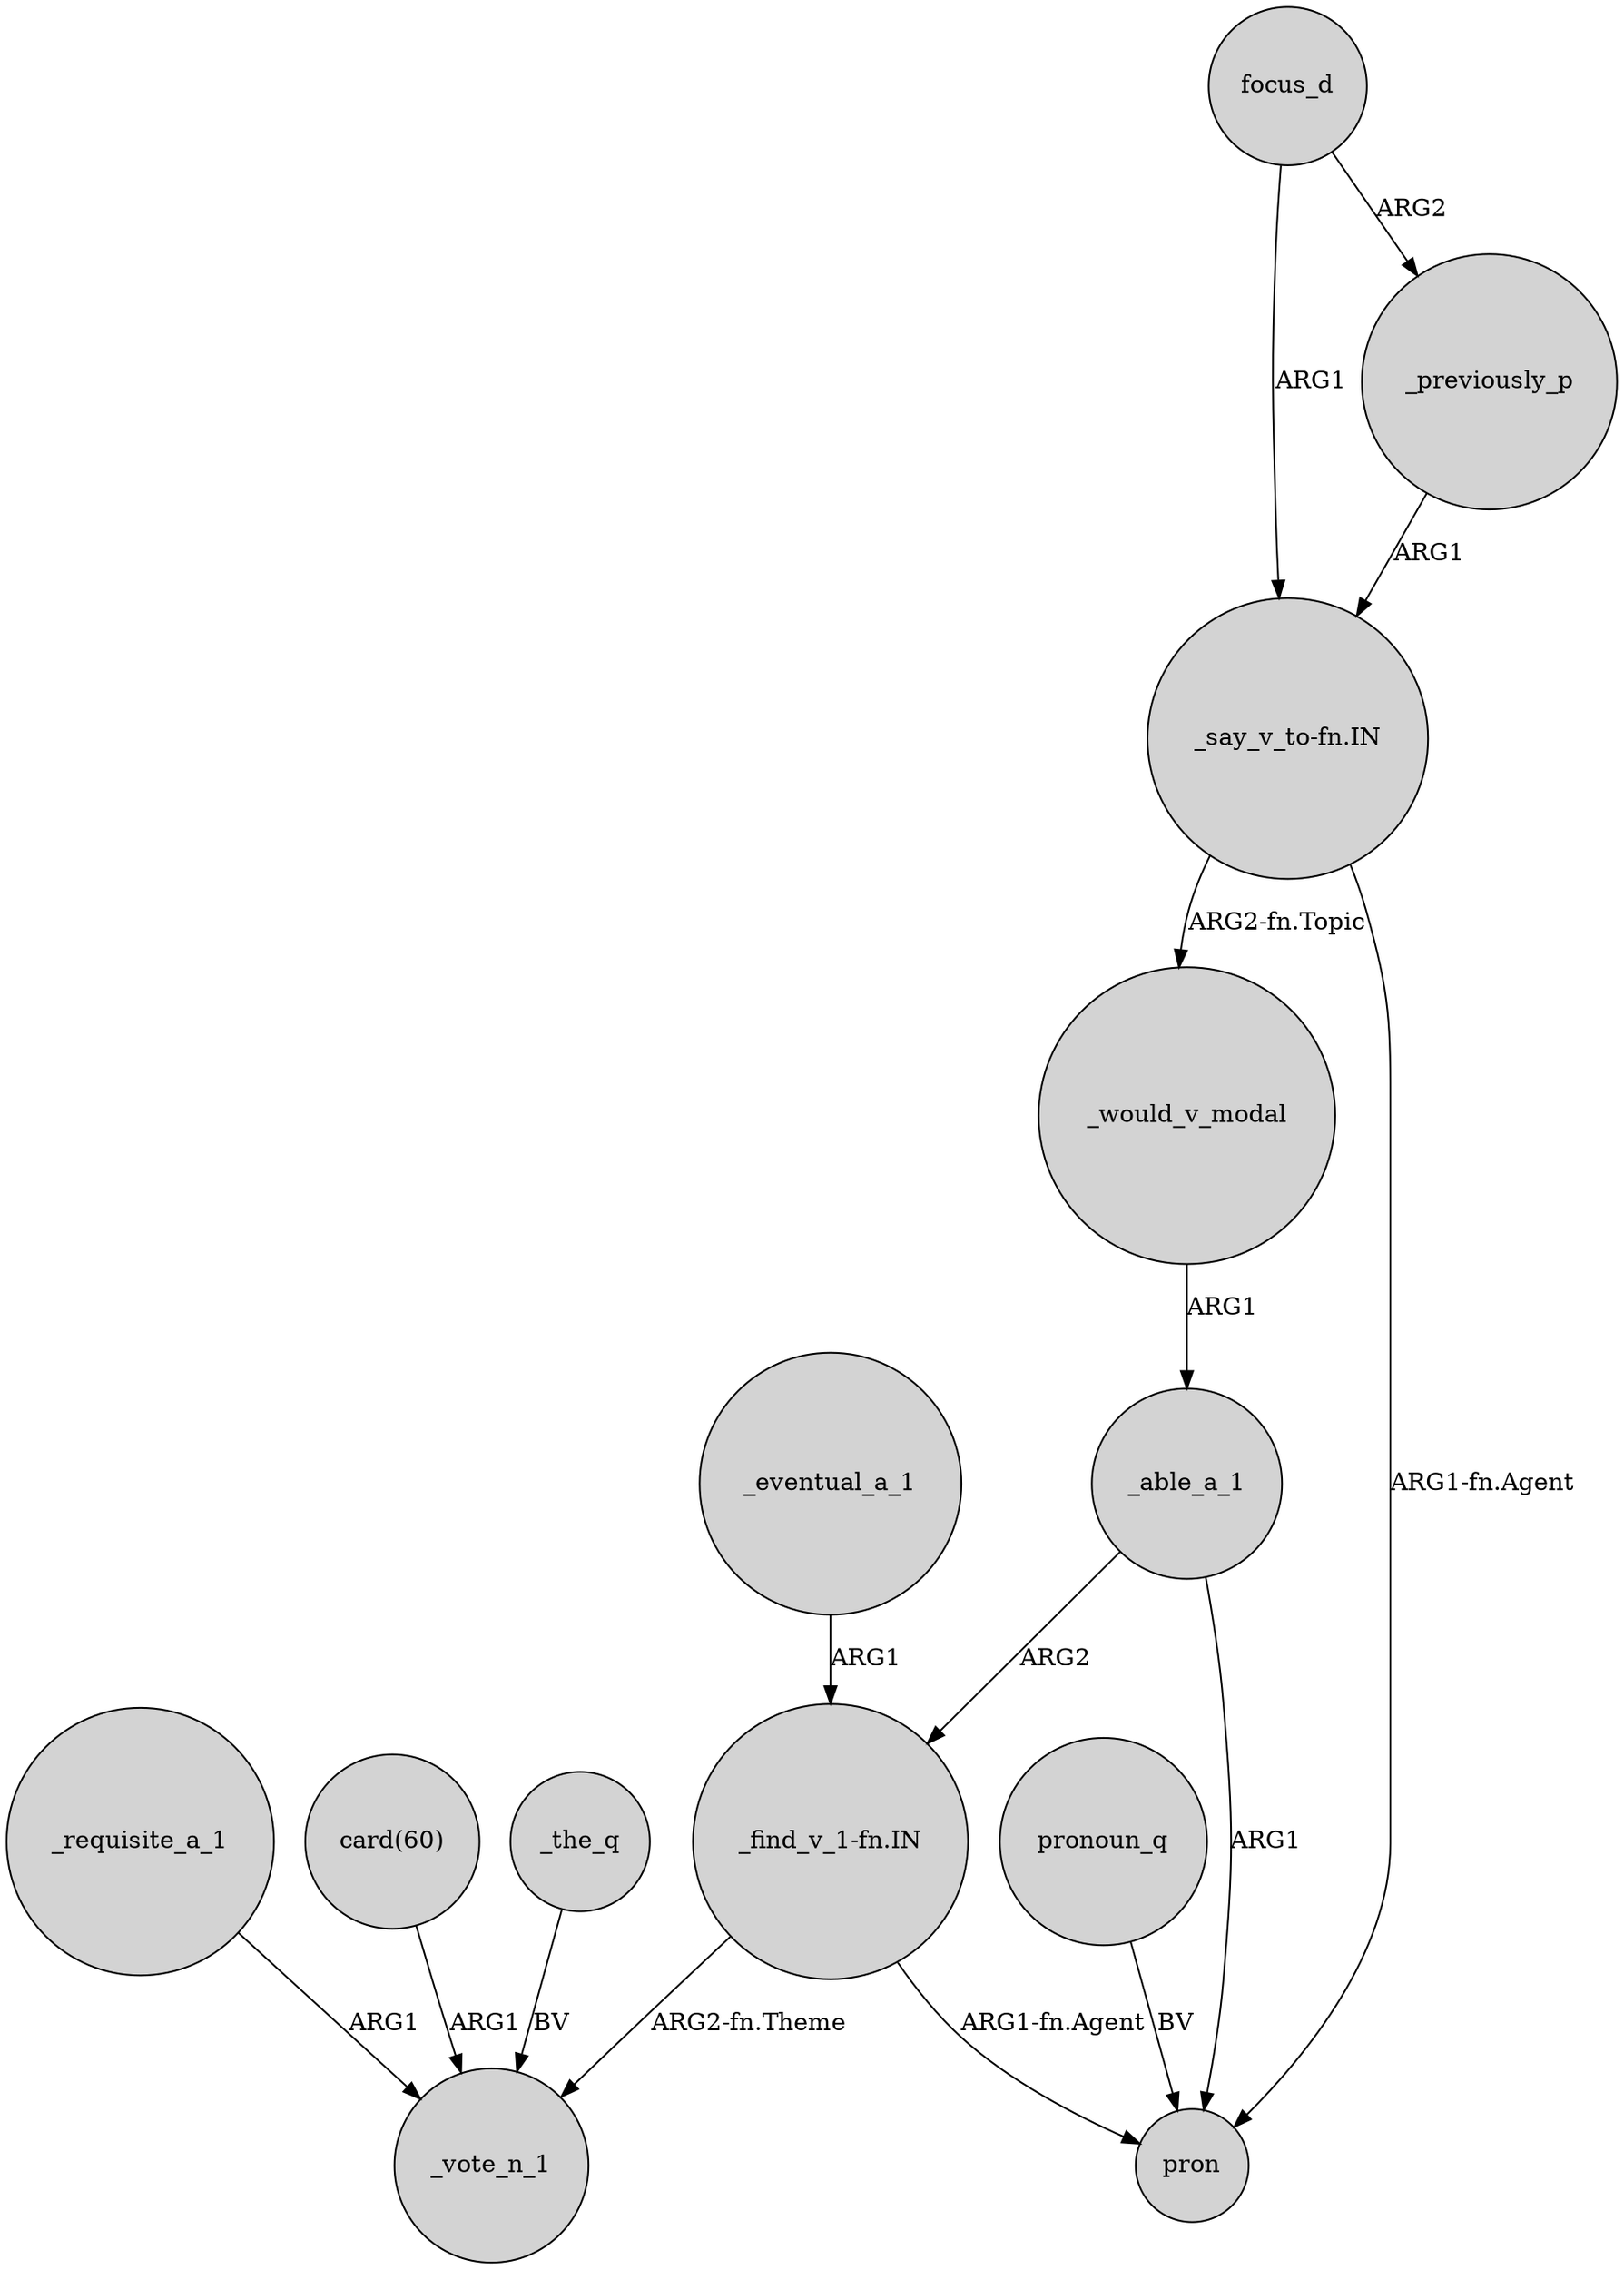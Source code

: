 digraph {
	node [shape=circle style=filled]
	"_say_v_to-fn.IN" -> _would_v_modal [label="ARG2-fn.Topic"]
	_the_q -> _vote_n_1 [label=BV]
	_would_v_modal -> _able_a_1 [label=ARG1]
	focus_d -> _previously_p [label=ARG2]
	_able_a_1 -> "_find_v_1-fn.IN" [label=ARG2]
	_previously_p -> "_say_v_to-fn.IN" [label=ARG1]
	"_find_v_1-fn.IN" -> pron [label="ARG1-fn.Agent"]
	_eventual_a_1 -> "_find_v_1-fn.IN" [label=ARG1]
	_requisite_a_1 -> _vote_n_1 [label=ARG1]
	"card(60)" -> _vote_n_1 [label=ARG1]
	_able_a_1 -> pron [label=ARG1]
	focus_d -> "_say_v_to-fn.IN" [label=ARG1]
	"_find_v_1-fn.IN" -> _vote_n_1 [label="ARG2-fn.Theme"]
	"_say_v_to-fn.IN" -> pron [label="ARG1-fn.Agent"]
	pronoun_q -> pron [label=BV]
}
